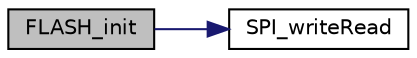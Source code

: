 digraph "FLASH_init"
{
 // LATEX_PDF_SIZE
  edge [fontname="Helvetica",fontsize="10",labelfontname="Helvetica",labelfontsize="10"];
  node [fontname="Helvetica",fontsize="10",shape=record];
  rankdir="LR";
  Node1 [label="FLASH_init",height=0.2,width=0.4,color="black", fillcolor="grey75", style="filled", fontcolor="black",tooltip=" "];
  Node1 -> Node2 [color="midnightblue",fontsize="10",style="solid",fontname="Helvetica"];
  Node2 [label="SPI_writeRead",height=0.2,width=0.4,color="black", fillcolor="white", style="filled",URL="$spi_8c.html#ab2ced082837f5b2e10920fab90d3e025",tooltip=" "];
}
